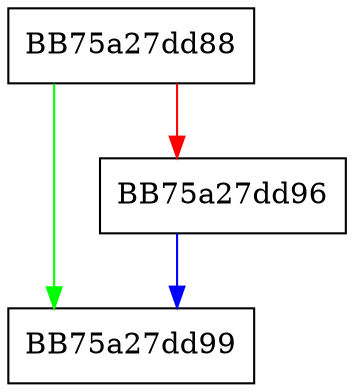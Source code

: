 digraph try_bind {
  node [shape="box"];
  graph [splines=ortho];
  BB75a27dd88 -> BB75a27dd99 [color="green"];
  BB75a27dd88 -> BB75a27dd96 [color="red"];
  BB75a27dd96 -> BB75a27dd99 [color="blue"];
}